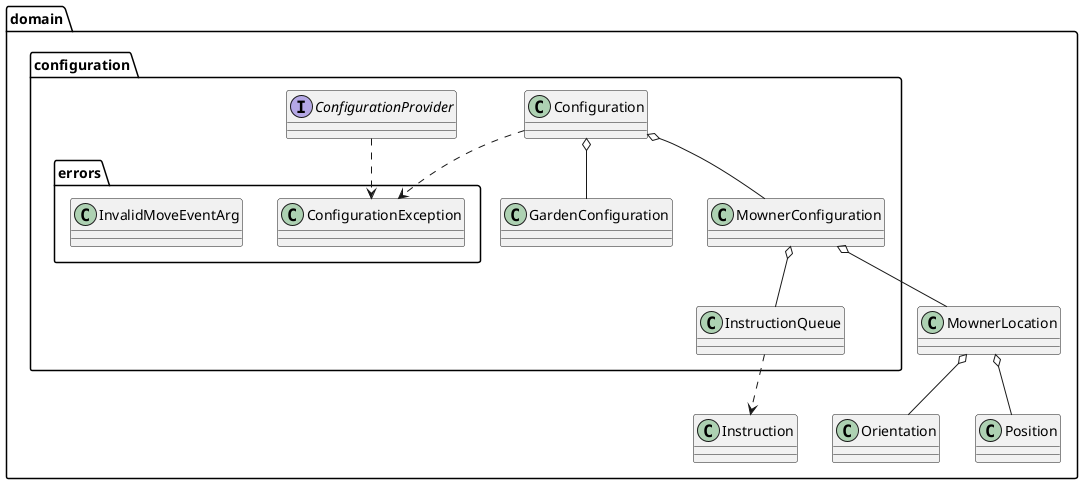 @startuml

@startuml

class domain.Instruction
class domain.MownerLocation
class domain.Orientation
class domain.Position
class domain.configuration.Configuration
class domain.configuration.GardenConfiguration
class domain.configuration.MownerConfiguration
class domain.configuration.errors.ConfigurationException
class domain.configuration.errors.InvalidMoveEventArg
class domain.configuration.InstructionQueue
interface domain.configuration.ConfigurationProvider



domain.MownerLocation o--  domain.Position
domain.MownerLocation o--  domain.Orientation

domain.configuration.Configuration  o--  domain.configuration.GardenConfiguration
domain.configuration.Configuration  o--  domain.configuration.MownerConfiguration
domain.configuration.MownerConfiguration  o--  domain.configuration.InstructionQueue
domain.configuration.MownerConfiguration  o--  domain.MownerLocation



domain.configuration.Configuration ..> domain.configuration.errors.ConfigurationException


domain.configuration.InstructionQueue ..> domain.Instruction
domain.configuration.ConfigurationProvider ..> domain.configuration.errors.ConfigurationException


@enduml